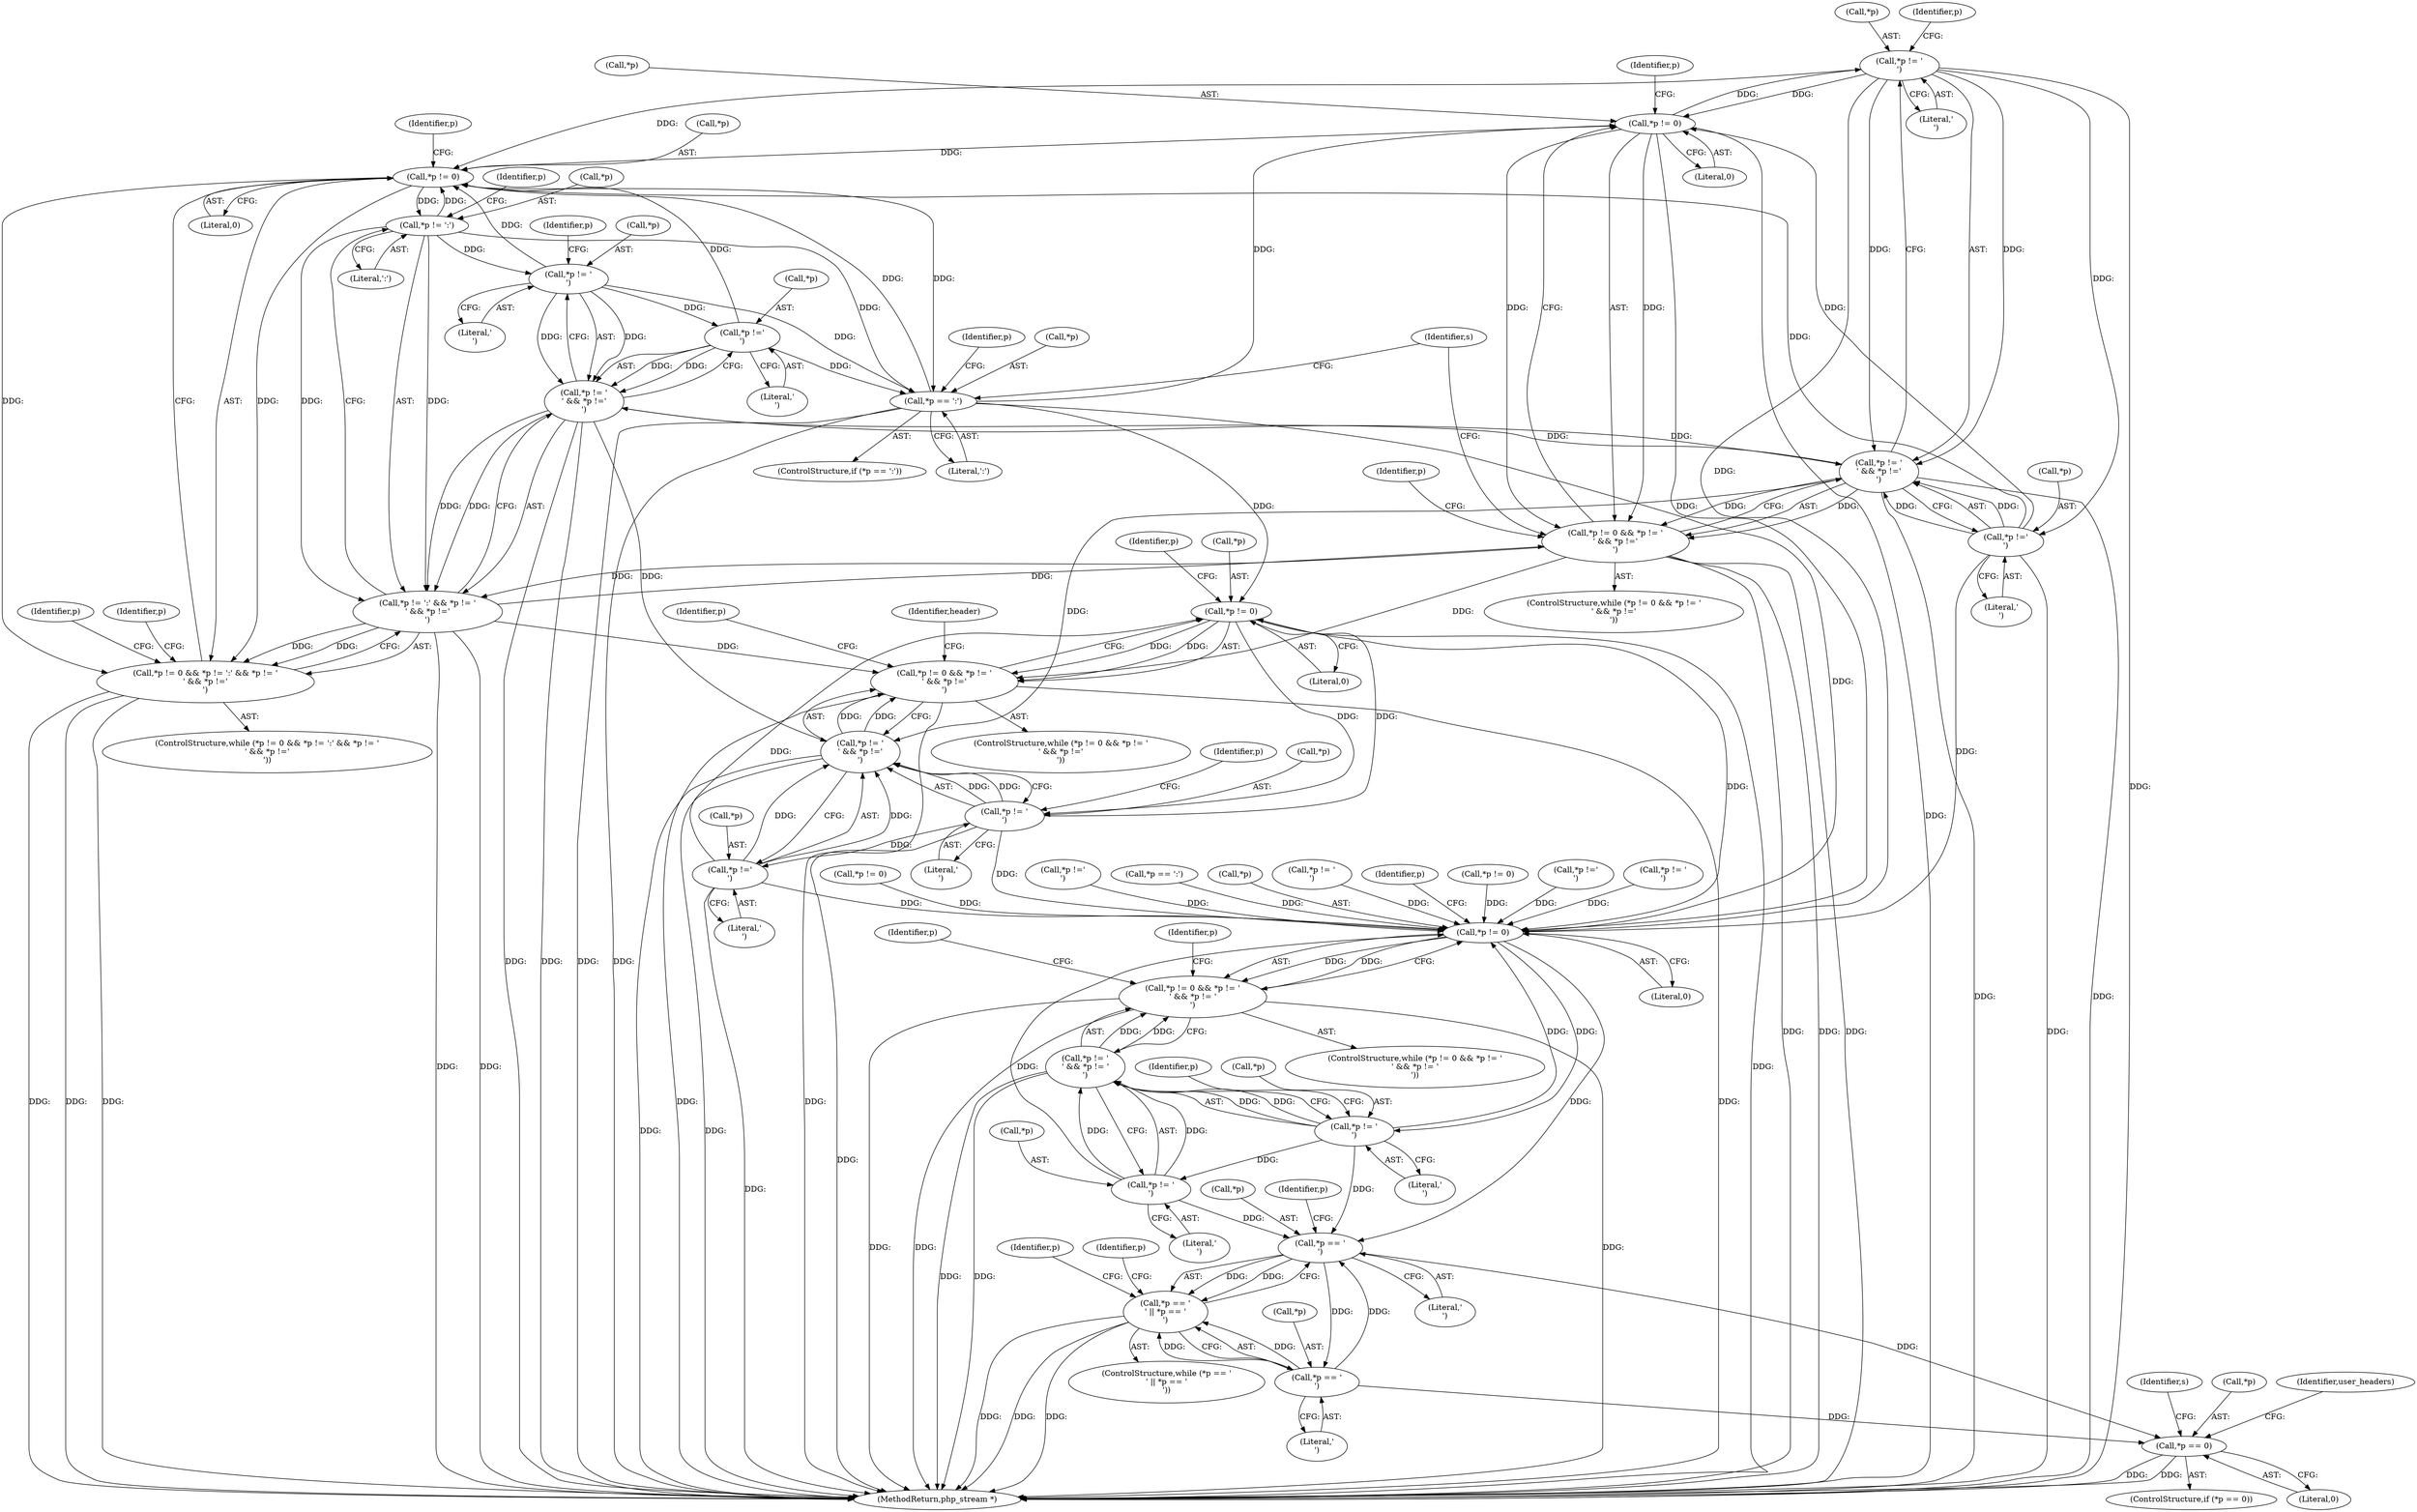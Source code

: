 digraph "0_php-src_523f230c831d7b33353203fa34aee4e92ac12bba@pointer" {
"1000987" [label="(Call,*p != '\r')"];
"1000982" [label="(Call,*p != 0)"];
"1000987" [label="(Call,*p != '\r')"];
"1000991" [label="(Call,*p !='\n')"];
"1000914" [label="(Call,*p == ':')"];
"1000907" [label="(Call,*p !='\n')"];
"1000903" [label="(Call,*p != '\r')"];
"1000898" [label="(Call,*p != ':')"];
"1000893" [label="(Call,*p != 0)"];
"1000892" [label="(Call,*p != 0 && *p != ':' && *p != '\r' && *p !='\n')"];
"1000897" [label="(Call,*p != ':' && *p != '\r' && *p !='\n')"];
"1000946" [label="(Call,*p != 0 && *p != '\r' && *p !='\n')"];
"1000981" [label="(Call,*p != 0 && *p != '\r' && *p !='\n')"];
"1000902" [label="(Call,*p != '\r' && *p !='\n')"];
"1000951" [label="(Call,*p != '\r' && *p !='\n')"];
"1000986" [label="(Call,*p != '\r' && *p !='\n')"];
"1000947" [label="(Call,*p != 0)"];
"1000952" [label="(Call,*p != '\r')"];
"1000956" [label="(Call,*p !='\n')"];
"1001872" [label="(Call,*p != 0)"];
"1001871" [label="(Call,*p != 0 && *p != '\r' && *p != '\n')"];
"1001877" [label="(Call,*p != '\r')"];
"1001876" [label="(Call,*p != '\r' && *p != '\n')"];
"1001881" [label="(Call,*p != '\n')"];
"1001889" [label="(Call,*p == '\r')"];
"1001888" [label="(Call,*p == '\r' || *p == '\n')"];
"1001893" [label="(Call,*p == '\n')"];
"1001900" [label="(Call,*p == 0)"];
"1000914" [label="(Call,*p == ':')"];
"1001907" [label="(Identifier,s)"];
"1000900" [label="(Identifier,p)"];
"1001877" [label="(Call,*p != '\r')"];
"1000791" [label="(Call,*p != 0)"];
"1001881" [label="(Call,*p != '\n')"];
"1000902" [label="(Call,*p != '\r' && *p !='\n')"];
"1000909" [label="(Identifier,p)"];
"1001875" [label="(Literal,0)"];
"1000800" [label="(Call,*p !='\n')"];
"1000903" [label="(Call,*p != '\r')"];
"1001870" [label="(ControlStructure,while (*p != 0 && *p != '\r' && *p != '\n'))"];
"1000959" [label="(Literal,'\n')"];
"1000987" [label="(Call,*p != '\r')"];
"1000906" [label="(Literal,'\r')"];
"1000992" [label="(Call,*p)"];
"1000956" [label="(Call,*p !='\n')"];
"1000831" [label="(Call,*p != '\r')"];
"1000947" [label="(Call,*p != 0)"];
"1000905" [label="(Identifier,p)"];
"1000983" [label="(Call,*p)"];
"1001883" [label="(Identifier,p)"];
"1000920" [label="(Identifier,p)"];
"1003241" [label="(MethodReturn,php_stream *)"];
"1000985" [label="(Literal,0)"];
"1000990" [label="(Literal,'\r')"];
"1000893" [label="(Call,*p != 0)"];
"1000951" [label="(Call,*p != '\r' && *p !='\n')"];
"1001895" [label="(Identifier,p)"];
"1000952" [label="(Call,*p != '\r')"];
"1001899" [label="(ControlStructure,if (*p == 0))"];
"1001872" [label="(Call,*p != 0)"];
"1001890" [label="(Call,*p)"];
"1000955" [label="(Literal,'\r')"];
"1000826" [label="(Call,*p != 0)"];
"1000948" [label="(Call,*p)"];
"1000916" [label="(Identifier,p)"];
"1000980" [label="(ControlStructure,while (*p != 0 && *p != '\r' && *p !='\n'))"];
"1000891" [label="(ControlStructure,while (*p != 0 && *p != ':' && *p != '\r' && *p !='\n'))"];
"1000945" [label="(ControlStructure,while (*p != 0 && *p != '\r' && *p !='\n'))"];
"1000991" [label="(Call,*p !='\n')"];
"1000913" [label="(ControlStructure,if (*p == ':'))"];
"1000899" [label="(Call,*p)"];
"1000982" [label="(Call,*p != 0)"];
"1000910" [label="(Literal,'\n')"];
"1001880" [label="(Literal,'\r')"];
"1001901" [label="(Call,*p)"];
"1000961" [label="(Identifier,p)"];
"1000988" [label="(Call,*p)"];
"1001892" [label="(Literal,'\r')"];
"1000998" [label="(Identifier,s)"];
"1000896" [label="(Literal,0)"];
"1000994" [label="(Literal,'\n')"];
"1000904" [label="(Call,*p)"];
"1001887" [label="(ControlStructure,while (*p == '\r' || *p == '\n'))"];
"1000993" [label="(Identifier,p)"];
"1001878" [label="(Call,*p)"];
"1000957" [label="(Call,*p)"];
"1001876" [label="(Call,*p != '\r' && *p != '\n')"];
"1000954" [label="(Identifier,p)"];
"1001871" [label="(Call,*p != 0 && *p != '\r' && *p != '\n')"];
"1001896" [label="(Literal,'\n')"];
"1001891" [label="(Identifier,p)"];
"1000835" [label="(Call,*p !='\n')"];
"1000898" [label="(Call,*p != ':')"];
"1001900" [label="(Call,*p == 0)"];
"1000989" [label="(Identifier,p)"];
"1000907" [label="(Call,*p !='\n')"];
"1000758" [label="(Call,*p == ':')"];
"1001873" [label="(Call,*p)"];
"1000964" [label="(Identifier,header)"];
"1000892" [label="(Call,*p != 0 && *p != ':' && *p != '\r' && *p !='\n')"];
"1000796" [label="(Call,*p != '\r')"];
"1001879" [label="(Identifier,p)"];
"1000950" [label="(Literal,0)"];
"1001903" [label="(Literal,0)"];
"1000894" [label="(Call,*p)"];
"1001902" [label="(Identifier,p)"];
"1000912" [label="(Identifier,p)"];
"1000981" [label="(Call,*p != 0 && *p != '\r' && *p !='\n')"];
"1001886" [label="(Identifier,p)"];
"1001882" [label="(Call,*p)"];
"1001898" [label="(Identifier,p)"];
"1001948" [label="(Identifier,user_headers)"];
"1000946" [label="(Call,*p != 0 && *p != '\r' && *p !='\n')"];
"1000958" [label="(Identifier,p)"];
"1001888" [label="(Call,*p == '\r' || *p == '\n')"];
"1001893" [label="(Call,*p == '\n')"];
"1001884" [label="(Literal,'\n')"];
"1000901" [label="(Literal,':')"];
"1000986" [label="(Call,*p != '\r' && *p !='\n')"];
"1000953" [label="(Call,*p)"];
"1000897" [label="(Call,*p != ':' && *p != '\r' && *p !='\n')"];
"1000917" [label="(Literal,':')"];
"1000996" [label="(Identifier,p)"];
"1000908" [label="(Call,*p)"];
"1001889" [label="(Call,*p == '\r')"];
"1000915" [label="(Call,*p)"];
"1001894" [label="(Call,*p)"];
"1000987" -> "1000986"  [label="AST: "];
"1000987" -> "1000990"  [label="CFG: "];
"1000988" -> "1000987"  [label="AST: "];
"1000990" -> "1000987"  [label="AST: "];
"1000993" -> "1000987"  [label="CFG: "];
"1000986" -> "1000987"  [label="CFG: "];
"1000987" -> "1003241"  [label="DDG: "];
"1000987" -> "1000893"  [label="DDG: "];
"1000987" -> "1000982"  [label="DDG: "];
"1000987" -> "1000986"  [label="DDG: "];
"1000987" -> "1000986"  [label="DDG: "];
"1000982" -> "1000987"  [label="DDG: "];
"1000987" -> "1000991"  [label="DDG: "];
"1000987" -> "1001872"  [label="DDG: "];
"1000982" -> "1000981"  [label="AST: "];
"1000982" -> "1000985"  [label="CFG: "];
"1000983" -> "1000982"  [label="AST: "];
"1000985" -> "1000982"  [label="AST: "];
"1000989" -> "1000982"  [label="CFG: "];
"1000981" -> "1000982"  [label="CFG: "];
"1000982" -> "1003241"  [label="DDG: "];
"1000982" -> "1000893"  [label="DDG: "];
"1000982" -> "1000981"  [label="DDG: "];
"1000982" -> "1000981"  [label="DDG: "];
"1000991" -> "1000982"  [label="DDG: "];
"1000914" -> "1000982"  [label="DDG: "];
"1000982" -> "1001872"  [label="DDG: "];
"1000991" -> "1000986"  [label="AST: "];
"1000991" -> "1000994"  [label="CFG: "];
"1000992" -> "1000991"  [label="AST: "];
"1000994" -> "1000991"  [label="AST: "];
"1000986" -> "1000991"  [label="CFG: "];
"1000991" -> "1003241"  [label="DDG: "];
"1000991" -> "1000893"  [label="DDG: "];
"1000991" -> "1000986"  [label="DDG: "];
"1000991" -> "1000986"  [label="DDG: "];
"1000991" -> "1001872"  [label="DDG: "];
"1000914" -> "1000913"  [label="AST: "];
"1000914" -> "1000917"  [label="CFG: "];
"1000915" -> "1000914"  [label="AST: "];
"1000917" -> "1000914"  [label="AST: "];
"1000920" -> "1000914"  [label="CFG: "];
"1000998" -> "1000914"  [label="CFG: "];
"1000914" -> "1003241"  [label="DDG: "];
"1000914" -> "1003241"  [label="DDG: "];
"1000914" -> "1000893"  [label="DDG: "];
"1000907" -> "1000914"  [label="DDG: "];
"1000893" -> "1000914"  [label="DDG: "];
"1000898" -> "1000914"  [label="DDG: "];
"1000903" -> "1000914"  [label="DDG: "];
"1000914" -> "1000947"  [label="DDG: "];
"1000914" -> "1001872"  [label="DDG: "];
"1000907" -> "1000902"  [label="AST: "];
"1000907" -> "1000910"  [label="CFG: "];
"1000908" -> "1000907"  [label="AST: "];
"1000910" -> "1000907"  [label="AST: "];
"1000902" -> "1000907"  [label="CFG: "];
"1000907" -> "1000893"  [label="DDG: "];
"1000907" -> "1000902"  [label="DDG: "];
"1000907" -> "1000902"  [label="DDG: "];
"1000903" -> "1000907"  [label="DDG: "];
"1000903" -> "1000902"  [label="AST: "];
"1000903" -> "1000906"  [label="CFG: "];
"1000904" -> "1000903"  [label="AST: "];
"1000906" -> "1000903"  [label="AST: "];
"1000909" -> "1000903"  [label="CFG: "];
"1000902" -> "1000903"  [label="CFG: "];
"1000903" -> "1000893"  [label="DDG: "];
"1000903" -> "1000902"  [label="DDG: "];
"1000903" -> "1000902"  [label="DDG: "];
"1000898" -> "1000903"  [label="DDG: "];
"1000898" -> "1000897"  [label="AST: "];
"1000898" -> "1000901"  [label="CFG: "];
"1000899" -> "1000898"  [label="AST: "];
"1000901" -> "1000898"  [label="AST: "];
"1000905" -> "1000898"  [label="CFG: "];
"1000897" -> "1000898"  [label="CFG: "];
"1000898" -> "1000893"  [label="DDG: "];
"1000898" -> "1000897"  [label="DDG: "];
"1000898" -> "1000897"  [label="DDG: "];
"1000893" -> "1000898"  [label="DDG: "];
"1000893" -> "1000892"  [label="AST: "];
"1000893" -> "1000896"  [label="CFG: "];
"1000894" -> "1000893"  [label="AST: "];
"1000896" -> "1000893"  [label="AST: "];
"1000900" -> "1000893"  [label="CFG: "];
"1000892" -> "1000893"  [label="CFG: "];
"1000893" -> "1000892"  [label="DDG: "];
"1000893" -> "1000892"  [label="DDG: "];
"1000892" -> "1000891"  [label="AST: "];
"1000892" -> "1000897"  [label="CFG: "];
"1000897" -> "1000892"  [label="AST: "];
"1000912" -> "1000892"  [label="CFG: "];
"1000916" -> "1000892"  [label="CFG: "];
"1000892" -> "1003241"  [label="DDG: "];
"1000892" -> "1003241"  [label="DDG: "];
"1000892" -> "1003241"  [label="DDG: "];
"1000897" -> "1000892"  [label="DDG: "];
"1000897" -> "1000892"  [label="DDG: "];
"1000897" -> "1000902"  [label="CFG: "];
"1000902" -> "1000897"  [label="AST: "];
"1000897" -> "1003241"  [label="DDG: "];
"1000897" -> "1003241"  [label="DDG: "];
"1000981" -> "1000897"  [label="DDG: "];
"1000902" -> "1000897"  [label="DDG: "];
"1000902" -> "1000897"  [label="DDG: "];
"1000897" -> "1000946"  [label="DDG: "];
"1000897" -> "1000981"  [label="DDG: "];
"1000946" -> "1000945"  [label="AST: "];
"1000946" -> "1000947"  [label="CFG: "];
"1000946" -> "1000951"  [label="CFG: "];
"1000947" -> "1000946"  [label="AST: "];
"1000951" -> "1000946"  [label="AST: "];
"1000961" -> "1000946"  [label="CFG: "];
"1000964" -> "1000946"  [label="CFG: "];
"1000946" -> "1003241"  [label="DDG: "];
"1000946" -> "1003241"  [label="DDG: "];
"1000946" -> "1003241"  [label="DDG: "];
"1000947" -> "1000946"  [label="DDG: "];
"1000947" -> "1000946"  [label="DDG: "];
"1000981" -> "1000946"  [label="DDG: "];
"1000951" -> "1000946"  [label="DDG: "];
"1000951" -> "1000946"  [label="DDG: "];
"1000981" -> "1000980"  [label="AST: "];
"1000981" -> "1000986"  [label="CFG: "];
"1000986" -> "1000981"  [label="AST: "];
"1000996" -> "1000981"  [label="CFG: "];
"1000998" -> "1000981"  [label="CFG: "];
"1000981" -> "1003241"  [label="DDG: "];
"1000981" -> "1003241"  [label="DDG: "];
"1000981" -> "1003241"  [label="DDG: "];
"1000986" -> "1000981"  [label="DDG: "];
"1000986" -> "1000981"  [label="DDG: "];
"1000902" -> "1003241"  [label="DDG: "];
"1000902" -> "1003241"  [label="DDG: "];
"1000986" -> "1000902"  [label="DDG: "];
"1000902" -> "1000951"  [label="DDG: "];
"1000902" -> "1000986"  [label="DDG: "];
"1000951" -> "1000952"  [label="CFG: "];
"1000951" -> "1000956"  [label="CFG: "];
"1000952" -> "1000951"  [label="AST: "];
"1000956" -> "1000951"  [label="AST: "];
"1000951" -> "1003241"  [label="DDG: "];
"1000951" -> "1003241"  [label="DDG: "];
"1000952" -> "1000951"  [label="DDG: "];
"1000952" -> "1000951"  [label="DDG: "];
"1000956" -> "1000951"  [label="DDG: "];
"1000956" -> "1000951"  [label="DDG: "];
"1000986" -> "1000951"  [label="DDG: "];
"1000986" -> "1003241"  [label="DDG: "];
"1000986" -> "1003241"  [label="DDG: "];
"1000947" -> "1000950"  [label="CFG: "];
"1000948" -> "1000947"  [label="AST: "];
"1000950" -> "1000947"  [label="AST: "];
"1000954" -> "1000947"  [label="CFG: "];
"1000947" -> "1003241"  [label="DDG: "];
"1000952" -> "1000947"  [label="DDG: "];
"1000956" -> "1000947"  [label="DDG: "];
"1000947" -> "1000952"  [label="DDG: "];
"1000947" -> "1001872"  [label="DDG: "];
"1000952" -> "1000955"  [label="CFG: "];
"1000953" -> "1000952"  [label="AST: "];
"1000955" -> "1000952"  [label="AST: "];
"1000958" -> "1000952"  [label="CFG: "];
"1000952" -> "1003241"  [label="DDG: "];
"1000952" -> "1000956"  [label="DDG: "];
"1000952" -> "1001872"  [label="DDG: "];
"1000956" -> "1000959"  [label="CFG: "];
"1000957" -> "1000956"  [label="AST: "];
"1000959" -> "1000956"  [label="AST: "];
"1000956" -> "1003241"  [label="DDG: "];
"1000956" -> "1001872"  [label="DDG: "];
"1001872" -> "1001871"  [label="AST: "];
"1001872" -> "1001875"  [label="CFG: "];
"1001873" -> "1001872"  [label="AST: "];
"1001875" -> "1001872"  [label="AST: "];
"1001879" -> "1001872"  [label="CFG: "];
"1001871" -> "1001872"  [label="CFG: "];
"1001872" -> "1001871"  [label="DDG: "];
"1001872" -> "1001871"  [label="DDG: "];
"1000826" -> "1001872"  [label="DDG: "];
"1000831" -> "1001872"  [label="DDG: "];
"1000835" -> "1001872"  [label="DDG: "];
"1000800" -> "1001872"  [label="DDG: "];
"1000796" -> "1001872"  [label="DDG: "];
"1000791" -> "1001872"  [label="DDG: "];
"1001877" -> "1001872"  [label="DDG: "];
"1000758" -> "1001872"  [label="DDG: "];
"1001881" -> "1001872"  [label="DDG: "];
"1001872" -> "1001877"  [label="DDG: "];
"1001872" -> "1001889"  [label="DDG: "];
"1001871" -> "1001870"  [label="AST: "];
"1001871" -> "1001876"  [label="CFG: "];
"1001876" -> "1001871"  [label="AST: "];
"1001886" -> "1001871"  [label="CFG: "];
"1001891" -> "1001871"  [label="CFG: "];
"1001871" -> "1003241"  [label="DDG: "];
"1001871" -> "1003241"  [label="DDG: "];
"1001871" -> "1003241"  [label="DDG: "];
"1001876" -> "1001871"  [label="DDG: "];
"1001876" -> "1001871"  [label="DDG: "];
"1001877" -> "1001876"  [label="AST: "];
"1001877" -> "1001880"  [label="CFG: "];
"1001878" -> "1001877"  [label="AST: "];
"1001880" -> "1001877"  [label="AST: "];
"1001883" -> "1001877"  [label="CFG: "];
"1001876" -> "1001877"  [label="CFG: "];
"1001877" -> "1001876"  [label="DDG: "];
"1001877" -> "1001876"  [label="DDG: "];
"1001877" -> "1001881"  [label="DDG: "];
"1001877" -> "1001889"  [label="DDG: "];
"1001876" -> "1001881"  [label="CFG: "];
"1001881" -> "1001876"  [label="AST: "];
"1001876" -> "1003241"  [label="DDG: "];
"1001876" -> "1003241"  [label="DDG: "];
"1001881" -> "1001876"  [label="DDG: "];
"1001881" -> "1001876"  [label="DDG: "];
"1001881" -> "1001884"  [label="CFG: "];
"1001882" -> "1001881"  [label="AST: "];
"1001884" -> "1001881"  [label="AST: "];
"1001881" -> "1001889"  [label="DDG: "];
"1001889" -> "1001888"  [label="AST: "];
"1001889" -> "1001892"  [label="CFG: "];
"1001890" -> "1001889"  [label="AST: "];
"1001892" -> "1001889"  [label="AST: "];
"1001895" -> "1001889"  [label="CFG: "];
"1001888" -> "1001889"  [label="CFG: "];
"1001889" -> "1001888"  [label="DDG: "];
"1001889" -> "1001888"  [label="DDG: "];
"1001893" -> "1001889"  [label="DDG: "];
"1001889" -> "1001893"  [label="DDG: "];
"1001889" -> "1001900"  [label="DDG: "];
"1001888" -> "1001887"  [label="AST: "];
"1001888" -> "1001893"  [label="CFG: "];
"1001893" -> "1001888"  [label="AST: "];
"1001898" -> "1001888"  [label="CFG: "];
"1001902" -> "1001888"  [label="CFG: "];
"1001888" -> "1003241"  [label="DDG: "];
"1001888" -> "1003241"  [label="DDG: "];
"1001888" -> "1003241"  [label="DDG: "];
"1001893" -> "1001888"  [label="DDG: "];
"1001893" -> "1001888"  [label="DDG: "];
"1001893" -> "1001896"  [label="CFG: "];
"1001894" -> "1001893"  [label="AST: "];
"1001896" -> "1001893"  [label="AST: "];
"1001893" -> "1001900"  [label="DDG: "];
"1001900" -> "1001899"  [label="AST: "];
"1001900" -> "1001903"  [label="CFG: "];
"1001901" -> "1001900"  [label="AST: "];
"1001903" -> "1001900"  [label="AST: "];
"1001907" -> "1001900"  [label="CFG: "];
"1001948" -> "1001900"  [label="CFG: "];
"1001900" -> "1003241"  [label="DDG: "];
"1001900" -> "1003241"  [label="DDG: "];
}
